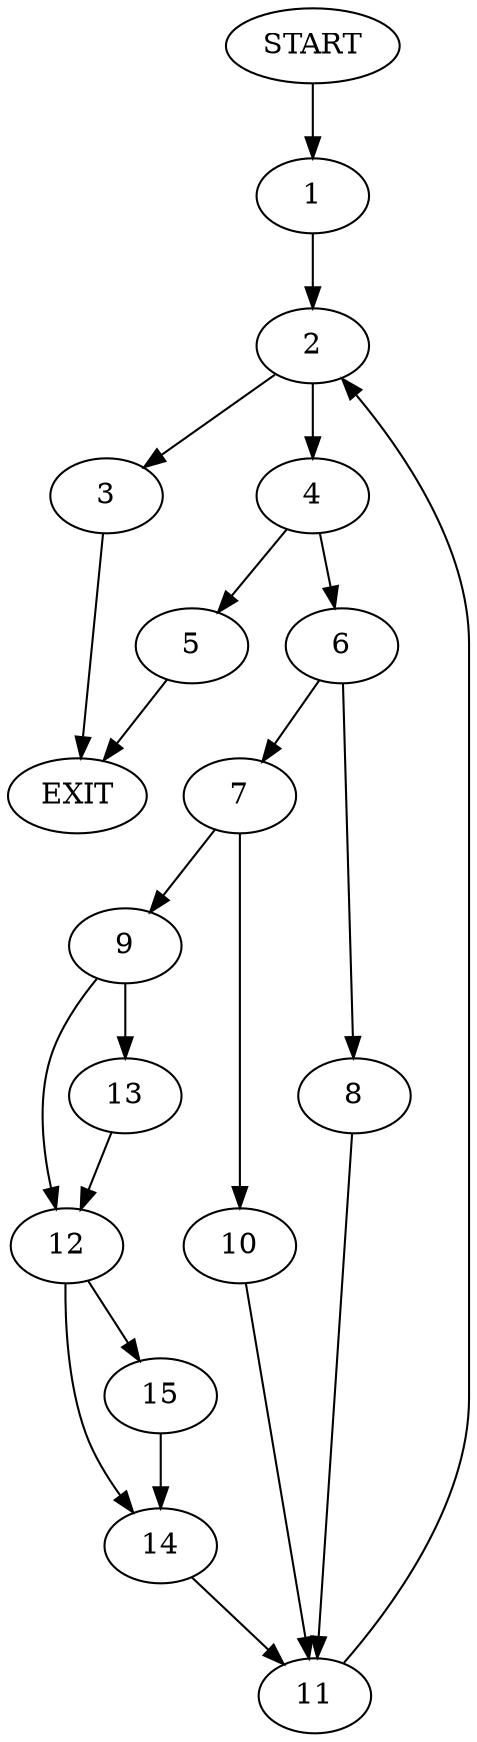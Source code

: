 digraph {
0 [label="START"]
16 [label="EXIT"]
0 -> 1
1 -> 2
2 -> 3
2 -> 4
3 -> 16
4 -> 5
4 -> 6
5 -> 16
6 -> 7
6 -> 8
7 -> 9
7 -> 10
8 -> 11
11 -> 2
9 -> 12
9 -> 13
10 -> 11
13 -> 12
12 -> 14
12 -> 15
14 -> 11
15 -> 14
}
